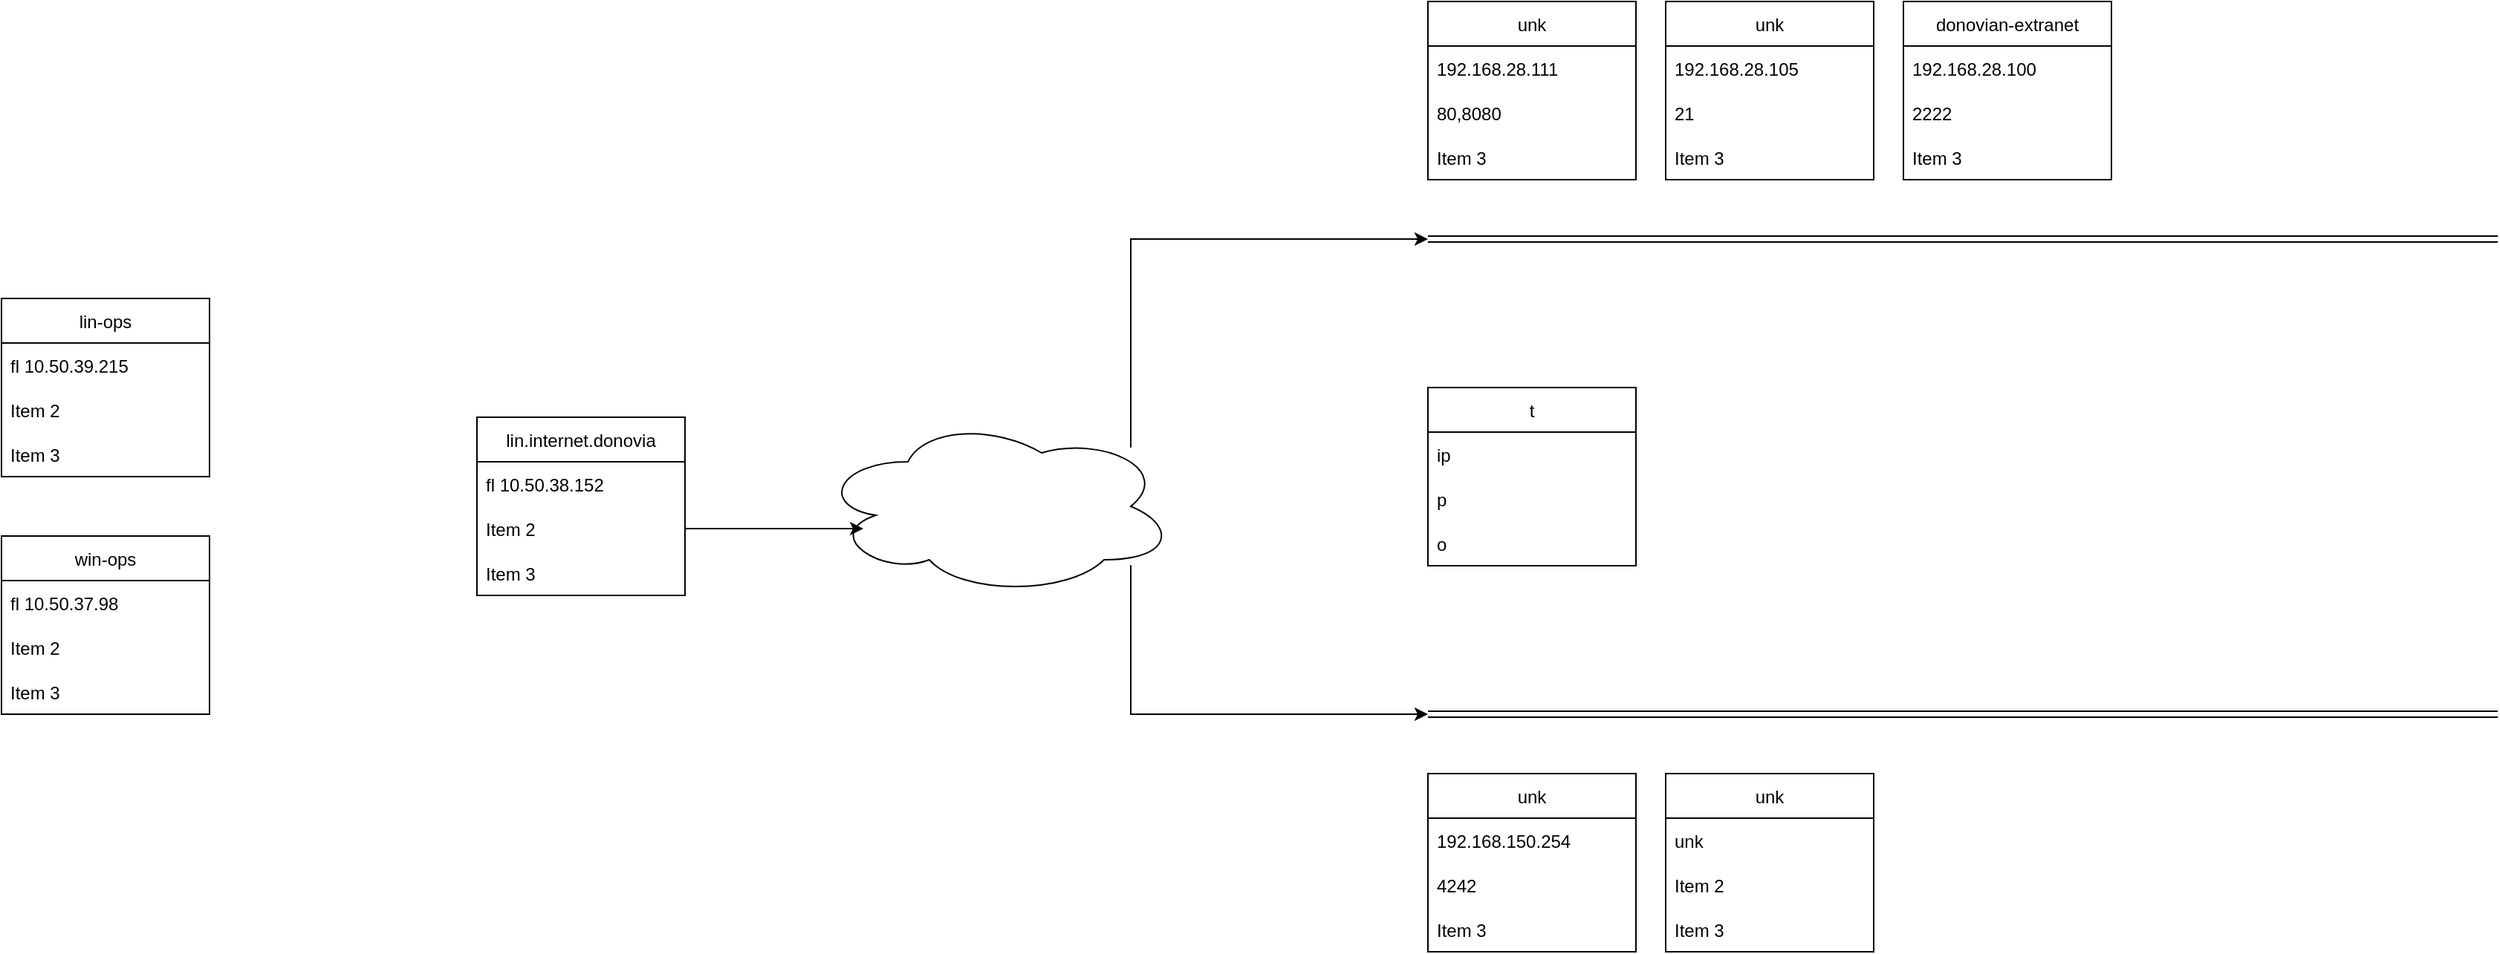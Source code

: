 <mxfile version="20.2.3" type="github">
  <diagram id="13t5cM8UKsbLcEhlHIct" name="Page-1">
    <mxGraphModel dx="1750" dy="1164" grid="1" gridSize="10" guides="1" tooltips="1" connect="1" arrows="1" fold="1" page="0" pageScale="1" pageWidth="850" pageHeight="1100" math="0" shadow="0">
      <root>
        <mxCell id="0" />
        <mxCell id="1" parent="0" />
        <mxCell id="m4RzhGIzq9hkYay5Leas-31" value="lin-ops" style="swimlane;fontStyle=0;childLayout=stackLayout;horizontal=1;startSize=30;horizontalStack=0;resizeParent=1;resizeParentMax=0;resizeLast=0;collapsible=1;marginBottom=0;" parent="1" vertex="1">
          <mxGeometry x="-200" y="40" width="140" height="120" as="geometry" />
        </mxCell>
        <mxCell id="m4RzhGIzq9hkYay5Leas-32" value="fl 10.50.39.215" style="text;strokeColor=none;fillColor=none;align=left;verticalAlign=middle;spacingLeft=4;spacingRight=4;overflow=hidden;points=[[0,0.5],[1,0.5]];portConstraint=eastwest;rotatable=0;" parent="m4RzhGIzq9hkYay5Leas-31" vertex="1">
          <mxGeometry y="30" width="140" height="30" as="geometry" />
        </mxCell>
        <mxCell id="m4RzhGIzq9hkYay5Leas-33" value="Item 2" style="text;strokeColor=none;fillColor=none;align=left;verticalAlign=middle;spacingLeft=4;spacingRight=4;overflow=hidden;points=[[0,0.5],[1,0.5]];portConstraint=eastwest;rotatable=0;" parent="m4RzhGIzq9hkYay5Leas-31" vertex="1">
          <mxGeometry y="60" width="140" height="30" as="geometry" />
        </mxCell>
        <mxCell id="m4RzhGIzq9hkYay5Leas-34" value="Item 3" style="text;strokeColor=none;fillColor=none;align=left;verticalAlign=middle;spacingLeft=4;spacingRight=4;overflow=hidden;points=[[0,0.5],[1,0.5]];portConstraint=eastwest;rotatable=0;" parent="m4RzhGIzq9hkYay5Leas-31" vertex="1">
          <mxGeometry y="90" width="140" height="30" as="geometry" />
        </mxCell>
        <mxCell id="m4RzhGIzq9hkYay5Leas-35" value="win-ops" style="swimlane;fontStyle=0;childLayout=stackLayout;horizontal=1;startSize=30;horizontalStack=0;resizeParent=1;resizeParentMax=0;resizeLast=0;collapsible=1;marginBottom=0;" parent="1" vertex="1">
          <mxGeometry x="-200" y="200" width="140" height="120" as="geometry" />
        </mxCell>
        <mxCell id="m4RzhGIzq9hkYay5Leas-36" value="fl 10.50.37.98" style="text;strokeColor=none;fillColor=none;align=left;verticalAlign=middle;spacingLeft=4;spacingRight=4;overflow=hidden;points=[[0,0.5],[1,0.5]];portConstraint=eastwest;rotatable=0;" parent="m4RzhGIzq9hkYay5Leas-35" vertex="1">
          <mxGeometry y="30" width="140" height="30" as="geometry" />
        </mxCell>
        <mxCell id="m4RzhGIzq9hkYay5Leas-37" value="Item 2" style="text;strokeColor=none;fillColor=none;align=left;verticalAlign=middle;spacingLeft=4;spacingRight=4;overflow=hidden;points=[[0,0.5],[1,0.5]];portConstraint=eastwest;rotatable=0;" parent="m4RzhGIzq9hkYay5Leas-35" vertex="1">
          <mxGeometry y="60" width="140" height="30" as="geometry" />
        </mxCell>
        <mxCell id="m4RzhGIzq9hkYay5Leas-38" value="Item 3" style="text;strokeColor=none;fillColor=none;align=left;verticalAlign=middle;spacingLeft=4;spacingRight=4;overflow=hidden;points=[[0,0.5],[1,0.5]];portConstraint=eastwest;rotatable=0;" parent="m4RzhGIzq9hkYay5Leas-35" vertex="1">
          <mxGeometry y="90" width="140" height="30" as="geometry" />
        </mxCell>
        <mxCell id="m4RzhGIzq9hkYay5Leas-39" value="lin.internet.donovia" style="swimlane;fontStyle=0;childLayout=stackLayout;horizontal=1;startSize=30;horizontalStack=0;resizeParent=1;resizeParentMax=0;resizeLast=0;collapsible=1;marginBottom=0;" parent="1" vertex="1">
          <mxGeometry x="120" y="120" width="140" height="120" as="geometry" />
        </mxCell>
        <mxCell id="m4RzhGIzq9hkYay5Leas-40" value="fl 10.50.38.152" style="text;strokeColor=none;fillColor=none;align=left;verticalAlign=middle;spacingLeft=4;spacingRight=4;overflow=hidden;points=[[0,0.5],[1,0.5]];portConstraint=eastwest;rotatable=0;" parent="m4RzhGIzq9hkYay5Leas-39" vertex="1">
          <mxGeometry y="30" width="140" height="30" as="geometry" />
        </mxCell>
        <mxCell id="m4RzhGIzq9hkYay5Leas-41" value="Item 2" style="text;strokeColor=none;fillColor=none;align=left;verticalAlign=middle;spacingLeft=4;spacingRight=4;overflow=hidden;points=[[0,0.5],[1,0.5]];portConstraint=eastwest;rotatable=0;" parent="m4RzhGIzq9hkYay5Leas-39" vertex="1">
          <mxGeometry y="60" width="140" height="30" as="geometry" />
        </mxCell>
        <mxCell id="m4RzhGIzq9hkYay5Leas-42" value="Item 3" style="text;strokeColor=none;fillColor=none;align=left;verticalAlign=middle;spacingLeft=4;spacingRight=4;overflow=hidden;points=[[0,0.5],[1,0.5]];portConstraint=eastwest;rotatable=0;" parent="m4RzhGIzq9hkYay5Leas-39" vertex="1">
          <mxGeometry y="90" width="140" height="30" as="geometry" />
        </mxCell>
        <mxCell id="m4RzhGIzq9hkYay5Leas-47" style="edgeStyle=orthogonalEdgeStyle;rounded=0;orthogonalLoop=1;jettySize=auto;html=1;" parent="1" source="m4RzhGIzq9hkYay5Leas-43" edge="1">
          <mxGeometry relative="1" as="geometry">
            <mxPoint x="760" as="targetPoint" />
            <Array as="points">
              <mxPoint x="560" />
            </Array>
          </mxGeometry>
        </mxCell>
        <mxCell id="m4RzhGIzq9hkYay5Leas-48" style="edgeStyle=orthogonalEdgeStyle;rounded=0;orthogonalLoop=1;jettySize=auto;html=1;" parent="1" source="m4RzhGIzq9hkYay5Leas-43" edge="1">
          <mxGeometry relative="1" as="geometry">
            <mxPoint x="760" y="320" as="targetPoint" />
            <Array as="points">
              <mxPoint x="560" y="320" />
            </Array>
          </mxGeometry>
        </mxCell>
        <mxCell id="m4RzhGIzq9hkYay5Leas-43" value="" style="ellipse;shape=cloud;whiteSpace=wrap;html=1;" parent="1" vertex="1">
          <mxGeometry x="350" y="120" width="240" height="120" as="geometry" />
        </mxCell>
        <mxCell id="m4RzhGIzq9hkYay5Leas-44" style="edgeStyle=orthogonalEdgeStyle;rounded=0;orthogonalLoop=1;jettySize=auto;html=1;" parent="1" source="m4RzhGIzq9hkYay5Leas-41" edge="1">
          <mxGeometry relative="1" as="geometry">
            <mxPoint x="380" y="195" as="targetPoint" />
          </mxGeometry>
        </mxCell>
        <mxCell id="m4RzhGIzq9hkYay5Leas-45" value="" style="shape=link;html=1;rounded=0;" parent="1" edge="1">
          <mxGeometry width="100" relative="1" as="geometry">
            <mxPoint x="760" as="sourcePoint" />
            <mxPoint x="1480" as="targetPoint" />
          </mxGeometry>
        </mxCell>
        <mxCell id="m4RzhGIzq9hkYay5Leas-46" value="" style="shape=link;html=1;rounded=0;" parent="1" edge="1">
          <mxGeometry width="100" relative="1" as="geometry">
            <mxPoint x="760" y="320" as="sourcePoint" />
            <mxPoint x="1480" y="320" as="targetPoint" />
          </mxGeometry>
        </mxCell>
        <mxCell id="m4RzhGIzq9hkYay5Leas-49" value="unk" style="swimlane;fontStyle=0;childLayout=stackLayout;horizontal=1;startSize=30;horizontalStack=0;resizeParent=1;resizeParentMax=0;resizeLast=0;collapsible=1;marginBottom=0;" parent="1" vertex="1">
          <mxGeometry x="920" y="-160" width="140" height="120" as="geometry" />
        </mxCell>
        <mxCell id="m4RzhGIzq9hkYay5Leas-50" value="192.168.28.105" style="text;strokeColor=none;fillColor=none;align=left;verticalAlign=middle;spacingLeft=4;spacingRight=4;overflow=hidden;points=[[0,0.5],[1,0.5]];portConstraint=eastwest;rotatable=0;" parent="m4RzhGIzq9hkYay5Leas-49" vertex="1">
          <mxGeometry y="30" width="140" height="30" as="geometry" />
        </mxCell>
        <mxCell id="m4RzhGIzq9hkYay5Leas-51" value="21" style="text;strokeColor=none;fillColor=none;align=left;verticalAlign=middle;spacingLeft=4;spacingRight=4;overflow=hidden;points=[[0,0.5],[1,0.5]];portConstraint=eastwest;rotatable=0;" parent="m4RzhGIzq9hkYay5Leas-49" vertex="1">
          <mxGeometry y="60" width="140" height="30" as="geometry" />
        </mxCell>
        <mxCell id="m4RzhGIzq9hkYay5Leas-52" value="Item 3" style="text;strokeColor=none;fillColor=none;align=left;verticalAlign=middle;spacingLeft=4;spacingRight=4;overflow=hidden;points=[[0,0.5],[1,0.5]];portConstraint=eastwest;rotatable=0;" parent="m4RzhGIzq9hkYay5Leas-49" vertex="1">
          <mxGeometry y="90" width="140" height="30" as="geometry" />
        </mxCell>
        <mxCell id="m4RzhGIzq9hkYay5Leas-53" value="unk" style="swimlane;fontStyle=0;childLayout=stackLayout;horizontal=1;startSize=30;horizontalStack=0;resizeParent=1;resizeParentMax=0;resizeLast=0;collapsible=1;marginBottom=0;" parent="1" vertex="1">
          <mxGeometry x="760" y="-160" width="140" height="120" as="geometry" />
        </mxCell>
        <mxCell id="m4RzhGIzq9hkYay5Leas-54" value="192.168.28.111" style="text;strokeColor=none;fillColor=none;align=left;verticalAlign=middle;spacingLeft=4;spacingRight=4;overflow=hidden;points=[[0,0.5],[1,0.5]];portConstraint=eastwest;rotatable=0;" parent="m4RzhGIzq9hkYay5Leas-53" vertex="1">
          <mxGeometry y="30" width="140" height="30" as="geometry" />
        </mxCell>
        <mxCell id="m4RzhGIzq9hkYay5Leas-55" value="80,8080" style="text;strokeColor=none;fillColor=none;align=left;verticalAlign=middle;spacingLeft=4;spacingRight=4;overflow=hidden;points=[[0,0.5],[1,0.5]];portConstraint=eastwest;rotatable=0;" parent="m4RzhGIzq9hkYay5Leas-53" vertex="1">
          <mxGeometry y="60" width="140" height="30" as="geometry" />
        </mxCell>
        <mxCell id="m4RzhGIzq9hkYay5Leas-56" value="Item 3" style="text;strokeColor=none;fillColor=none;align=left;verticalAlign=middle;spacingLeft=4;spacingRight=4;overflow=hidden;points=[[0,0.5],[1,0.5]];portConstraint=eastwest;rotatable=0;" parent="m4RzhGIzq9hkYay5Leas-53" vertex="1">
          <mxGeometry y="90" width="140" height="30" as="geometry" />
        </mxCell>
        <mxCell id="m4RzhGIzq9hkYay5Leas-61" value="donovian-extranet" style="swimlane;fontStyle=0;childLayout=stackLayout;horizontal=1;startSize=30;horizontalStack=0;resizeParent=1;resizeParentMax=0;resizeLast=0;collapsible=1;marginBottom=0;" parent="1" vertex="1">
          <mxGeometry x="1080" y="-160" width="140" height="120" as="geometry" />
        </mxCell>
        <mxCell id="m4RzhGIzq9hkYay5Leas-62" value="192.168.28.100" style="text;strokeColor=none;fillColor=none;align=left;verticalAlign=middle;spacingLeft=4;spacingRight=4;overflow=hidden;points=[[0,0.5],[1,0.5]];portConstraint=eastwest;rotatable=0;" parent="m4RzhGIzq9hkYay5Leas-61" vertex="1">
          <mxGeometry y="30" width="140" height="30" as="geometry" />
        </mxCell>
        <mxCell id="m4RzhGIzq9hkYay5Leas-63" value="2222" style="text;strokeColor=none;fillColor=none;align=left;verticalAlign=middle;spacingLeft=4;spacingRight=4;overflow=hidden;points=[[0,0.5],[1,0.5]];portConstraint=eastwest;rotatable=0;" parent="m4RzhGIzq9hkYay5Leas-61" vertex="1">
          <mxGeometry y="60" width="140" height="30" as="geometry" />
        </mxCell>
        <mxCell id="m4RzhGIzq9hkYay5Leas-64" value="Item 3" style="text;strokeColor=none;fillColor=none;align=left;verticalAlign=middle;spacingLeft=4;spacingRight=4;overflow=hidden;points=[[0,0.5],[1,0.5]];portConstraint=eastwest;rotatable=0;" parent="m4RzhGIzq9hkYay5Leas-61" vertex="1">
          <mxGeometry y="90" width="140" height="30" as="geometry" />
        </mxCell>
        <mxCell id="m4RzhGIzq9hkYay5Leas-65" value="t" style="swimlane;fontStyle=0;childLayout=stackLayout;horizontal=1;startSize=30;horizontalStack=0;resizeParent=1;resizeParentMax=0;resizeLast=0;collapsible=1;marginBottom=0;" parent="1" vertex="1">
          <mxGeometry x="760" y="100" width="140" height="120" as="geometry" />
        </mxCell>
        <mxCell id="m4RzhGIzq9hkYay5Leas-66" value="ip" style="text;strokeColor=none;fillColor=none;align=left;verticalAlign=middle;spacingLeft=4;spacingRight=4;overflow=hidden;points=[[0,0.5],[1,0.5]];portConstraint=eastwest;rotatable=0;" parent="m4RzhGIzq9hkYay5Leas-65" vertex="1">
          <mxGeometry y="30" width="140" height="30" as="geometry" />
        </mxCell>
        <mxCell id="m4RzhGIzq9hkYay5Leas-67" value="p" style="text;strokeColor=none;fillColor=none;align=left;verticalAlign=middle;spacingLeft=4;spacingRight=4;overflow=hidden;points=[[0,0.5],[1,0.5]];portConstraint=eastwest;rotatable=0;" parent="m4RzhGIzq9hkYay5Leas-65" vertex="1">
          <mxGeometry y="60" width="140" height="30" as="geometry" />
        </mxCell>
        <mxCell id="m4RzhGIzq9hkYay5Leas-68" value="o" style="text;strokeColor=none;fillColor=none;align=left;verticalAlign=middle;spacingLeft=4;spacingRight=4;overflow=hidden;points=[[0,0.5],[1,0.5]];portConstraint=eastwest;rotatable=0;" parent="m4RzhGIzq9hkYay5Leas-65" vertex="1">
          <mxGeometry y="90" width="140" height="30" as="geometry" />
        </mxCell>
        <mxCell id="m4RzhGIzq9hkYay5Leas-69" value="unk" style="swimlane;fontStyle=0;childLayout=stackLayout;horizontal=1;startSize=30;horizontalStack=0;resizeParent=1;resizeParentMax=0;resizeLast=0;collapsible=1;marginBottom=0;" parent="1" vertex="1">
          <mxGeometry x="920" y="360" width="140" height="120" as="geometry" />
        </mxCell>
        <mxCell id="m4RzhGIzq9hkYay5Leas-70" value="unk" style="text;strokeColor=none;fillColor=none;align=left;verticalAlign=middle;spacingLeft=4;spacingRight=4;overflow=hidden;points=[[0,0.5],[1,0.5]];portConstraint=eastwest;rotatable=0;" parent="m4RzhGIzq9hkYay5Leas-69" vertex="1">
          <mxGeometry y="30" width="140" height="30" as="geometry" />
        </mxCell>
        <mxCell id="m4RzhGIzq9hkYay5Leas-71" value="Item 2" style="text;strokeColor=none;fillColor=none;align=left;verticalAlign=middle;spacingLeft=4;spacingRight=4;overflow=hidden;points=[[0,0.5],[1,0.5]];portConstraint=eastwest;rotatable=0;" parent="m4RzhGIzq9hkYay5Leas-69" vertex="1">
          <mxGeometry y="60" width="140" height="30" as="geometry" />
        </mxCell>
        <mxCell id="m4RzhGIzq9hkYay5Leas-72" value="Item 3" style="text;strokeColor=none;fillColor=none;align=left;verticalAlign=middle;spacingLeft=4;spacingRight=4;overflow=hidden;points=[[0,0.5],[1,0.5]];portConstraint=eastwest;rotatable=0;" parent="m4RzhGIzq9hkYay5Leas-69" vertex="1">
          <mxGeometry y="90" width="140" height="30" as="geometry" />
        </mxCell>
        <mxCell id="m4RzhGIzq9hkYay5Leas-73" value="unk" style="swimlane;fontStyle=0;childLayout=stackLayout;horizontal=1;startSize=30;horizontalStack=0;resizeParent=1;resizeParentMax=0;resizeLast=0;collapsible=1;marginBottom=0;" parent="1" vertex="1">
          <mxGeometry x="760" y="360" width="140" height="120" as="geometry" />
        </mxCell>
        <mxCell id="m4RzhGIzq9hkYay5Leas-74" value="192.168.150.254" style="text;strokeColor=none;fillColor=none;align=left;verticalAlign=middle;spacingLeft=4;spacingRight=4;overflow=hidden;points=[[0,0.5],[1,0.5]];portConstraint=eastwest;rotatable=0;" parent="m4RzhGIzq9hkYay5Leas-73" vertex="1">
          <mxGeometry y="30" width="140" height="30" as="geometry" />
        </mxCell>
        <mxCell id="m4RzhGIzq9hkYay5Leas-75" value="4242" style="text;strokeColor=none;fillColor=none;align=left;verticalAlign=middle;spacingLeft=4;spacingRight=4;overflow=hidden;points=[[0,0.5],[1,0.5]];portConstraint=eastwest;rotatable=0;" parent="m4RzhGIzq9hkYay5Leas-73" vertex="1">
          <mxGeometry y="60" width="140" height="30" as="geometry" />
        </mxCell>
        <mxCell id="m4RzhGIzq9hkYay5Leas-76" value="Item 3" style="text;strokeColor=none;fillColor=none;align=left;verticalAlign=middle;spacingLeft=4;spacingRight=4;overflow=hidden;points=[[0,0.5],[1,0.5]];portConstraint=eastwest;rotatable=0;" parent="m4RzhGIzq9hkYay5Leas-73" vertex="1">
          <mxGeometry y="90" width="140" height="30" as="geometry" />
        </mxCell>
      </root>
    </mxGraphModel>
  </diagram>
</mxfile>
